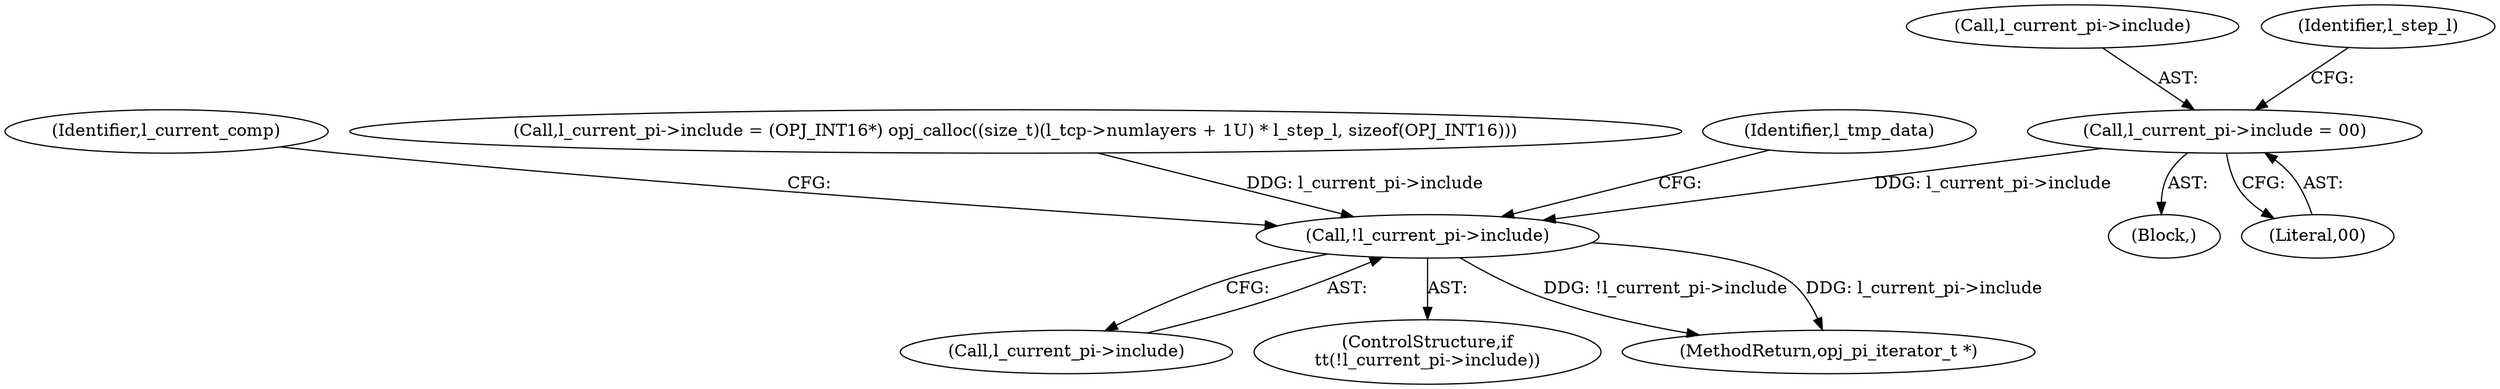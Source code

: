 digraph "0_openjpeg_ef01f18dfc6780b776d0674ed3e7415c6ef54d24@pointer" {
"1000334" [label="(Call,l_current_pi->include = 00)"];
"1000369" [label="(Call,!l_current_pi->include)"];
"1000127" [label="(Block,)"];
"1000369" [label="(Call,!l_current_pi->include)"];
"1000334" [label="(Call,l_current_pi->include = 00)"];
"1000384" [label="(Identifier,l_current_comp)"];
"1000350" [label="(Call,l_current_pi->include = (OPJ_INT16*) opj_calloc((size_t)(l_tcp->numlayers + 1U) * l_step_l, sizeof(OPJ_INT16)))"];
"1000338" [label="(Literal,00)"];
"1000335" [label="(Call,l_current_pi->include)"];
"1000370" [label="(Call,l_current_pi->include)"];
"1000341" [label="(Identifier,l_step_l)"];
"1000368" [label="(ControlStructure,if\n\t\t(!l_current_pi->include))"];
"1000375" [label="(Identifier,l_tmp_data)"];
"1000715" [label="(MethodReturn,opj_pi_iterator_t *)"];
"1000334" -> "1000127"  [label="AST: "];
"1000334" -> "1000338"  [label="CFG: "];
"1000335" -> "1000334"  [label="AST: "];
"1000338" -> "1000334"  [label="AST: "];
"1000341" -> "1000334"  [label="CFG: "];
"1000334" -> "1000369"  [label="DDG: l_current_pi->include"];
"1000369" -> "1000368"  [label="AST: "];
"1000369" -> "1000370"  [label="CFG: "];
"1000370" -> "1000369"  [label="AST: "];
"1000375" -> "1000369"  [label="CFG: "];
"1000384" -> "1000369"  [label="CFG: "];
"1000369" -> "1000715"  [label="DDG: !l_current_pi->include"];
"1000369" -> "1000715"  [label="DDG: l_current_pi->include"];
"1000350" -> "1000369"  [label="DDG: l_current_pi->include"];
}
